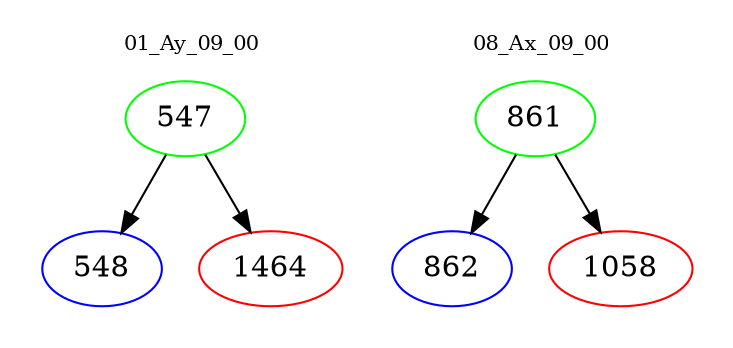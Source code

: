 digraph{
subgraph cluster_0 {
color = white
label = "01_Ay_09_00";
fontsize=10;
T0_547 [label="547", color="green"]
T0_547 -> T0_548 [color="black"]
T0_548 [label="548", color="blue"]
T0_547 -> T0_1464 [color="black"]
T0_1464 [label="1464", color="red"]
}
subgraph cluster_1 {
color = white
label = "08_Ax_09_00";
fontsize=10;
T1_861 [label="861", color="green"]
T1_861 -> T1_862 [color="black"]
T1_862 [label="862", color="blue"]
T1_861 -> T1_1058 [color="black"]
T1_1058 [label="1058", color="red"]
}
}
